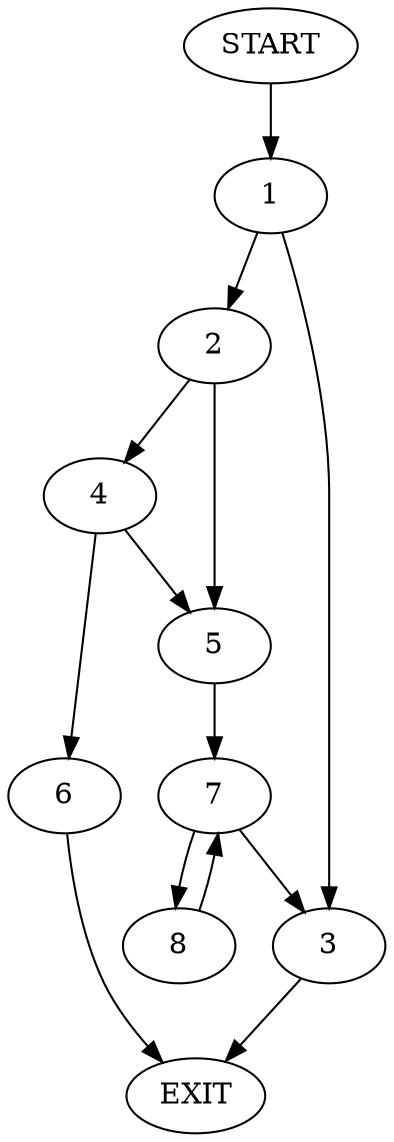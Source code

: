 digraph {
0 [label="START"]
9 [label="EXIT"]
0 -> 1
1 -> 2
1 -> 3
3 -> 9
2 -> 4
2 -> 5
4 -> 5
4 -> 6
5 -> 7
6 -> 9
7 -> 8
7 -> 3
8 -> 7
}
